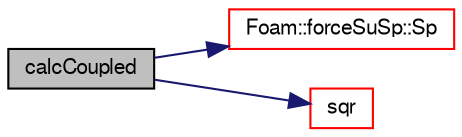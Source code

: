 digraph "calcCoupled"
{
  bgcolor="transparent";
  edge [fontname="FreeSans",fontsize="10",labelfontname="FreeSans",labelfontsize="10"];
  node [fontname="FreeSans",fontsize="10",shape=record];
  rankdir="LR";
  Node22 [label="calcCoupled",height=0.2,width=0.4,color="black", fillcolor="grey75", style="filled", fontcolor="black"];
  Node22 -> Node23 [color="midnightblue",fontsize="10",style="solid",fontname="FreeSans"];
  Node23 [label="Foam::forceSuSp::Sp",height=0.2,width=0.4,color="red",URL="$a24126.html#af9f2c4f09467811f2b703e287ca4dd0a",tooltip="Return const access to the implicit coefficient [kg/s]. "];
  Node22 -> Node25 [color="midnightblue",fontsize="10",style="solid",fontname="FreeSans"];
  Node25 [label="sqr",height=0.2,width=0.4,color="red",URL="$a12539.html#a557bbac590ed5ce51116be69fe4faa96"];
}
